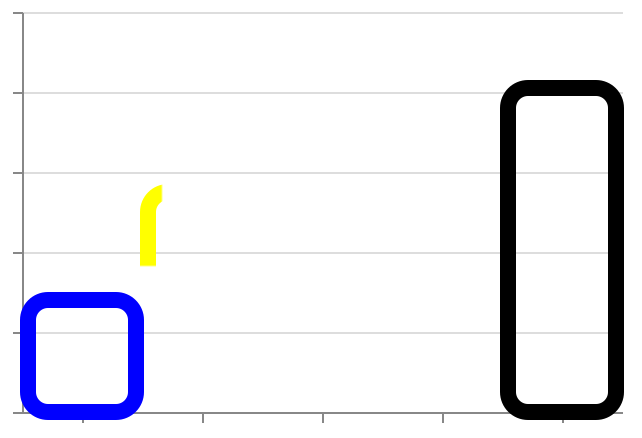 {
  "$schema": "https://vega.github.io/schema/vega/v5.json",
  "description": "A simple bar chart with embedded data.",
  "background": "white",
  "padding": 5,
  "height": 200,
  "style": "cell",
  "encode": {"update": {"stroke": {"value": "transparent"}}},
  "data": [
    {
      "name": "source_0",
      "values": [
        {
          "a": "A",
          "b": 28,
          "fill": "blue"
        },
        {
          "a": "B",
          "b": 55,
          "fill": {
            "x1": 0.9,
            "y1": 0.7,
            "x2": 0.7,
            "y2": 0.1,
            "gradient": "linear",
            "stops": [
              {
                "offset": 0,
                "color": "yellow"
              },
              {
                "offset": 1,
                "color": "darkgreen"
              }
            ]
          }
        },
        {
          "a": "C",
          "b": 43,
          "fill": {
            "x1": 0.2,
            "y1": 1,
            "x2": 0.9,
            "y2": 1,
            "gradient": "linear",
            "stops": [
              {
                "offset": 0,
                "color": "pink"
              },
              {
                "offset": 0.4,
                "color": "purple"
              },
              {
                "offset": 1,
                "color": "crimson"
              }
            ]
          }
        },
        {
          "a": "D",
          "b": 91,
          "fill": {
            "x1": 0.2,
            "y1": 0.9,
            "x2": 0.7,
            "y2": 0.1,
            "gradient": "linear",
            "stops": [
              {
                "offset": 0,
                "color": "rgb(128, 128, 128)"
              },
              {
                "offset": 0.4,
                "color": "rgba(128, 128, 128, 0.3)"
              },
              {
                "offset": 1,
                "color": "deeppink"
              }
            ]
          }
        },
        {
          "a": "E",
          "b": 81,
          "fill": "black"
        }
      ]
    },
    {
      "name": "data_0",
      "source": "source_0",
      "transform": [
        {
          "type": "stack",
          "groupby": ["a"],
          "field": "b",
          "sort": {"field": [], "order": []},
          "as": ["b_start", "b_end"],
          "offset": "zero"
        },
        {
          "type": "filter",
          "expr": "isValid(datum[\"b\"]) && isFinite(+datum[\"b\"])"
        }
      ]
    }
  ],
  "signals": [
    {"name": "x_step", "value": 60},
    {
      "name": "width",
      "update": "bandspace(domain('x').length, 0.1, 0.05) * x_step"
    }
  ],
  "marks": [
    {
      "name": "marks",
      "type": "rect",
      "style": ["bar"],
      "from": {"data": "data_0"},
      "encode": {
        "update": {
          "stroke": {
            "field": "fill"
          },
          "strokeWidth": {"value": 8},
          "cornerRadius": {"value": 10},
          "ariaRoleDescription": {"value": "bar"},
          "description": {
            "signal": "\"a: \" + (isValid(datum[\"a\"]) ? datum[\"a\"] : \"\"+datum[\"a\"]) + \"; b: \" + (format(datum[\"b\"], \"\"))"
          },
          "x": {"scale": "x", "field": "a"},
          "width": {"signal": "max(0.25, bandwidth('x'))"},
          "y": {"scale": "y", "field": "b_end"},
          "y2": {"scale": "y", "field": "b_start"}
        }
      }
    }
  ],
  "scales": [
    {
      "name": "x",
      "type": "band",
      "domain": {"data": "data_0", "field": "a", "sort": true},
      "range": {"step": {"signal": "x_step"}},
      "paddingInner": 0.1,
      "paddingOuter": 0.05
    },
    {
      "name": "y",
      "type": "linear",
      "domain": {"data": "data_0", "fields": ["b_start", "b_end"]},
      "range": [{"signal": "height"}, 0],
      "nice": true,
      "zero": true
    }
  ],
  "axes": [
    {
      "scale": "y",
      "orient": "left",
      "gridScale": "x",
      "grid": true,
      "tickCount": {"signal": "ceil(height/40)"},
      "domain": false,
      "labels": false,
      "aria": false,
      "maxExtent": 0,
      "minExtent": 0,
      "ticks": false,
      "zindex": 0
    },
    {
      "scale": "x",
      "orient": "bottom",
      "grid": false,
      "labels": false,
      "labelAngle": 0,
      "labelBaseline": "top",
      "zindex": 0
    },
    {
      "scale": "y",
      "orient": "left",
      "grid": false,
      "labels": false,
      "labelOverlap": true,
      "tickCount": {"signal": "ceil(height/40)"},
      "zindex": 0
    }
  ]
}
